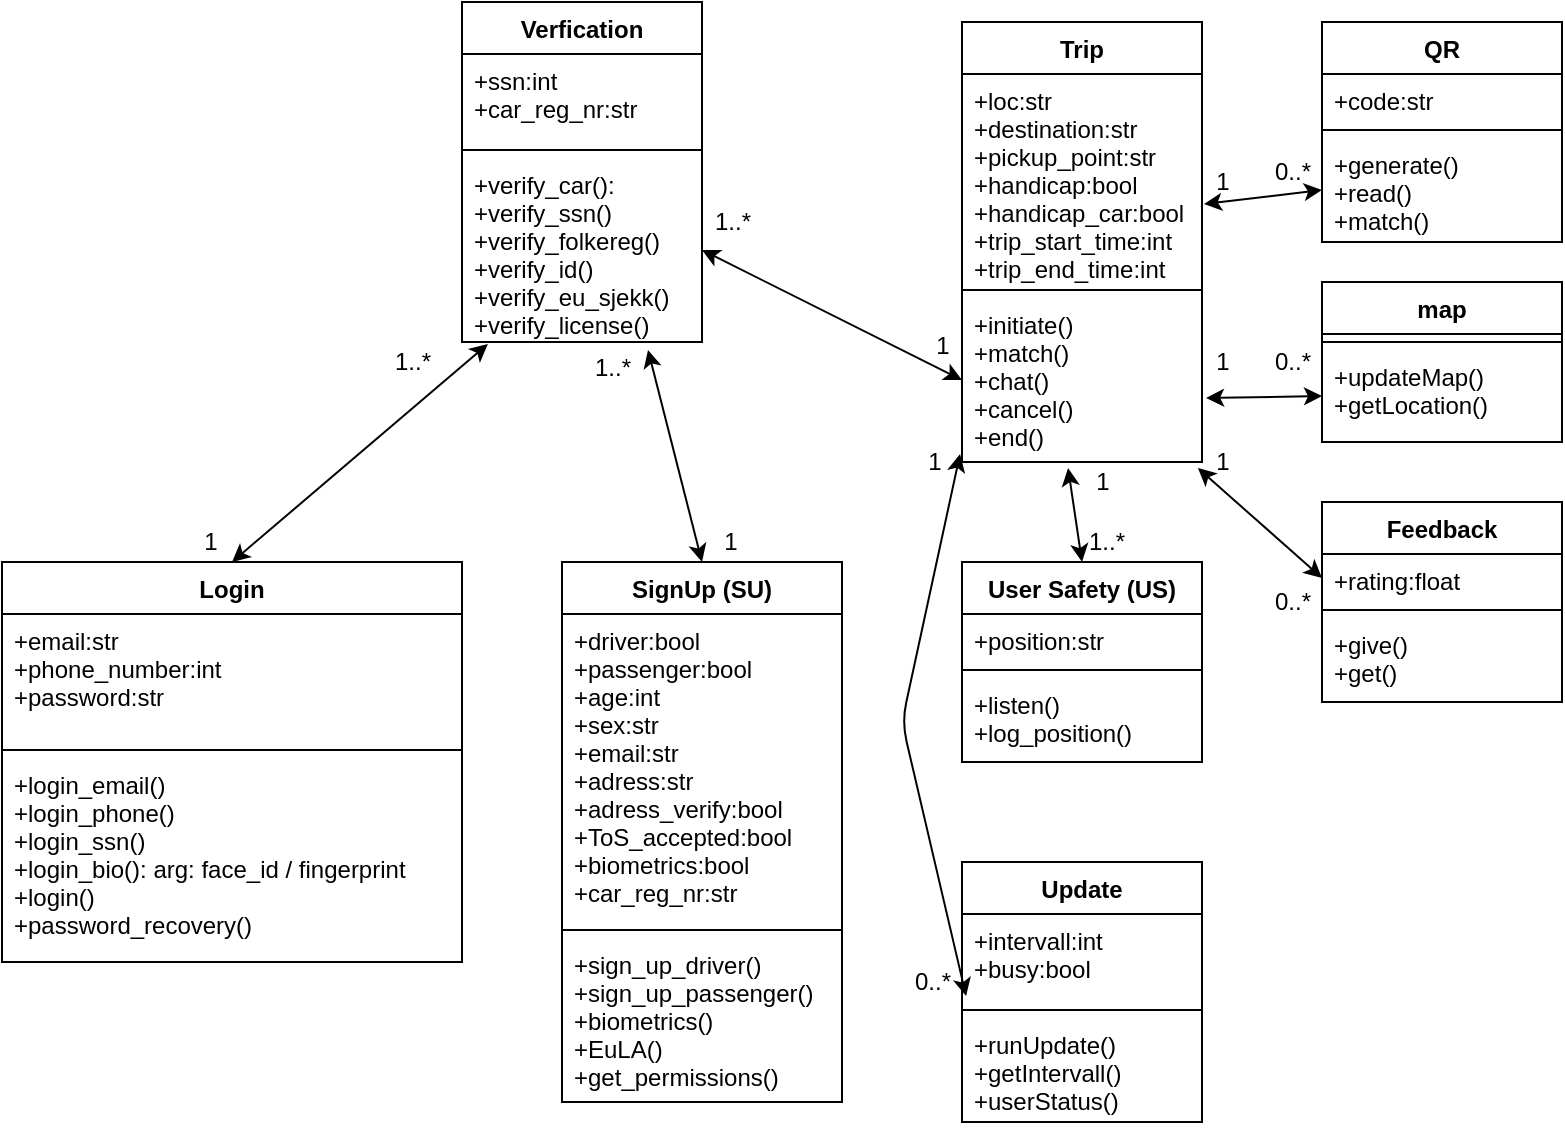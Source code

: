 <mxfile version="13.7.9" type="device"><diagram id="dTSs9rB_MVRPvEIsLSU6" name="Page-1"><mxGraphModel dx="1662" dy="862" grid="1" gridSize="10" guides="1" tooltips="1" connect="1" arrows="1" fold="1" page="1" pageScale="1" pageWidth="827" pageHeight="1169" math="0" shadow="0"><root><mxCell id="0"/><mxCell id="1" parent="0"/><mxCell id="wuQw7Txr3yvZod4FSW9X-1" value="Login" style="swimlane;fontStyle=1;align=center;verticalAlign=top;childLayout=stackLayout;horizontal=1;startSize=26;horizontalStack=0;resizeParent=1;resizeParentMax=0;resizeLast=0;collapsible=1;marginBottom=0;" vertex="1" parent="1"><mxGeometry x="40" y="360" width="230" height="200" as="geometry"/></mxCell><mxCell id="wuQw7Txr3yvZod4FSW9X-2" value="+email:str&#10;+phone_number:int&#10;+password:str&#10;" style="text;strokeColor=none;fillColor=none;align=left;verticalAlign=top;spacingLeft=4;spacingRight=4;overflow=hidden;rotatable=0;points=[[0,0.5],[1,0.5]];portConstraint=eastwest;" vertex="1" parent="wuQw7Txr3yvZod4FSW9X-1"><mxGeometry y="26" width="230" height="64" as="geometry"/></mxCell><mxCell id="wuQw7Txr3yvZod4FSW9X-3" value="" style="line;strokeWidth=1;fillColor=none;align=left;verticalAlign=middle;spacingTop=-1;spacingLeft=3;spacingRight=3;rotatable=0;labelPosition=right;points=[];portConstraint=eastwest;" vertex="1" parent="wuQw7Txr3yvZod4FSW9X-1"><mxGeometry y="90" width="230" height="8" as="geometry"/></mxCell><mxCell id="wuQw7Txr3yvZod4FSW9X-4" value="+login_email()&#10;+login_phone()&#10;+login_ssn()&#10;+login_bio(): arg: face_id / fingerprint&#10;+login() &#10;+password_recovery()&#10;" style="text;strokeColor=none;fillColor=none;align=left;verticalAlign=top;spacingLeft=4;spacingRight=4;overflow=hidden;rotatable=0;points=[[0,0.5],[1,0.5]];portConstraint=eastwest;" vertex="1" parent="wuQw7Txr3yvZod4FSW9X-1"><mxGeometry y="98" width="230" height="102" as="geometry"/></mxCell><mxCell id="wuQw7Txr3yvZod4FSW9X-5" value="SignUp (SU)" style="swimlane;fontStyle=1;align=center;verticalAlign=top;childLayout=stackLayout;horizontal=1;startSize=26;horizontalStack=0;resizeParent=1;resizeParentMax=0;resizeLast=0;collapsible=1;marginBottom=0;" vertex="1" parent="1"><mxGeometry x="320" y="360" width="140" height="270" as="geometry"/></mxCell><mxCell id="wuQw7Txr3yvZod4FSW9X-6" value="+driver:bool&#10;+passenger:bool&#10;+age:int&#10;+sex:str&#10;+email:str&#10;+adress:str&#10;+adress_verify:bool&#10;+ToS_accepted:bool&#10;+biometrics:bool&#10;+car_reg_nr:str" style="text;strokeColor=none;fillColor=none;align=left;verticalAlign=top;spacingLeft=4;spacingRight=4;overflow=hidden;rotatable=0;points=[[0,0.5],[1,0.5]];portConstraint=eastwest;" vertex="1" parent="wuQw7Txr3yvZod4FSW9X-5"><mxGeometry y="26" width="140" height="154" as="geometry"/></mxCell><mxCell id="wuQw7Txr3yvZod4FSW9X-7" value="" style="line;strokeWidth=1;fillColor=none;align=left;verticalAlign=middle;spacingTop=-1;spacingLeft=3;spacingRight=3;rotatable=0;labelPosition=right;points=[];portConstraint=eastwest;" vertex="1" parent="wuQw7Txr3yvZod4FSW9X-5"><mxGeometry y="180" width="140" height="8" as="geometry"/></mxCell><mxCell id="wuQw7Txr3yvZod4FSW9X-8" value="+sign_up_driver()&#10;+sign_up_passenger()&#10;+biometrics()&#10;+EuLA()&#10;+get_permissions()" style="text;strokeColor=none;fillColor=none;align=left;verticalAlign=top;spacingLeft=4;spacingRight=4;overflow=hidden;rotatable=0;points=[[0,0.5],[1,0.5]];portConstraint=eastwest;" vertex="1" parent="wuQw7Txr3yvZod4FSW9X-5"><mxGeometry y="188" width="140" height="82" as="geometry"/></mxCell><mxCell id="wuQw7Txr3yvZod4FSW9X-9" style="edgeStyle=orthogonalEdgeStyle;rounded=0;orthogonalLoop=1;jettySize=auto;html=1;exitX=1;exitY=0.5;exitDx=0;exitDy=0;" edge="1" parent="wuQw7Txr3yvZod4FSW9X-5" source="wuQw7Txr3yvZod4FSW9X-6" target="wuQw7Txr3yvZod4FSW9X-6"><mxGeometry relative="1" as="geometry"/></mxCell><mxCell id="wuQw7Txr3yvZod4FSW9X-30" value="Feedback" style="swimlane;fontStyle=1;align=center;verticalAlign=top;childLayout=stackLayout;horizontal=1;startSize=26;horizontalStack=0;resizeParent=1;resizeParentMax=0;resizeLast=0;collapsible=1;marginBottom=0;" vertex="1" parent="1"><mxGeometry x="700" y="330" width="120" height="100" as="geometry"/></mxCell><mxCell id="wuQw7Txr3yvZod4FSW9X-31" value="+rating:float" style="text;strokeColor=none;fillColor=none;align=left;verticalAlign=top;spacingLeft=4;spacingRight=4;overflow=hidden;rotatable=0;points=[[0,0.5],[1,0.5]];portConstraint=eastwest;" vertex="1" parent="wuQw7Txr3yvZod4FSW9X-30"><mxGeometry y="26" width="120" height="24" as="geometry"/></mxCell><mxCell id="wuQw7Txr3yvZod4FSW9X-32" value="" style="line;strokeWidth=1;fillColor=none;align=left;verticalAlign=middle;spacingTop=-1;spacingLeft=3;spacingRight=3;rotatable=0;labelPosition=right;points=[];portConstraint=eastwest;" vertex="1" parent="wuQw7Txr3yvZod4FSW9X-30"><mxGeometry y="50" width="120" height="8" as="geometry"/></mxCell><mxCell id="wuQw7Txr3yvZod4FSW9X-33" value="+give()&#10;+get()" style="text;strokeColor=none;fillColor=none;align=left;verticalAlign=top;spacingLeft=4;spacingRight=4;overflow=hidden;rotatable=0;points=[[0,0.5],[1,0.5]];portConstraint=eastwest;" vertex="1" parent="wuQw7Txr3yvZod4FSW9X-30"><mxGeometry y="58" width="120" height="42" as="geometry"/></mxCell><mxCell id="wuQw7Txr3yvZod4FSW9X-38" value="map" style="swimlane;fontStyle=1;align=center;verticalAlign=top;childLayout=stackLayout;horizontal=1;startSize=26;horizontalStack=0;resizeParent=1;resizeParentMax=0;resizeLast=0;collapsible=1;marginBottom=0;" vertex="1" parent="1"><mxGeometry x="700" y="220" width="120" height="80" as="geometry"/></mxCell><mxCell id="wuQw7Txr3yvZod4FSW9X-40" value="" style="line;strokeWidth=1;fillColor=none;align=left;verticalAlign=middle;spacingTop=-1;spacingLeft=3;spacingRight=3;rotatable=0;labelPosition=right;points=[];portConstraint=eastwest;" vertex="1" parent="wuQw7Txr3yvZod4FSW9X-38"><mxGeometry y="26" width="120" height="8" as="geometry"/></mxCell><mxCell id="wuQw7Txr3yvZod4FSW9X-41" value="+updateMap()&#10;+getLocation()" style="text;strokeColor=none;fillColor=none;align=left;verticalAlign=top;spacingLeft=4;spacingRight=4;overflow=hidden;rotatable=0;points=[[0,0.5],[1,0.5]];portConstraint=eastwest;" vertex="1" parent="wuQw7Txr3yvZod4FSW9X-38"><mxGeometry y="34" width="120" height="46" as="geometry"/></mxCell><mxCell id="wuQw7Txr3yvZod4FSW9X-42" value="QR" style="swimlane;fontStyle=1;align=center;verticalAlign=top;childLayout=stackLayout;horizontal=1;startSize=26;horizontalStack=0;resizeParent=1;resizeParentMax=0;resizeLast=0;collapsible=1;marginBottom=0;" vertex="1" parent="1"><mxGeometry x="700" y="90" width="120" height="110" as="geometry"/></mxCell><mxCell id="wuQw7Txr3yvZod4FSW9X-43" value="+code:str" style="text;strokeColor=none;fillColor=none;align=left;verticalAlign=top;spacingLeft=4;spacingRight=4;overflow=hidden;rotatable=0;points=[[0,0.5],[1,0.5]];portConstraint=eastwest;" vertex="1" parent="wuQw7Txr3yvZod4FSW9X-42"><mxGeometry y="26" width="120" height="24" as="geometry"/></mxCell><mxCell id="wuQw7Txr3yvZod4FSW9X-44" value="" style="line;strokeWidth=1;fillColor=none;align=left;verticalAlign=middle;spacingTop=-1;spacingLeft=3;spacingRight=3;rotatable=0;labelPosition=right;points=[];portConstraint=eastwest;" vertex="1" parent="wuQw7Txr3yvZod4FSW9X-42"><mxGeometry y="50" width="120" height="8" as="geometry"/></mxCell><mxCell id="wuQw7Txr3yvZod4FSW9X-45" value="+generate()&#10;+read()&#10;+match()" style="text;strokeColor=none;fillColor=none;align=left;verticalAlign=top;spacingLeft=4;spacingRight=4;overflow=hidden;rotatable=0;points=[[0,0.5],[1,0.5]];portConstraint=eastwest;" vertex="1" parent="wuQw7Txr3yvZod4FSW9X-42"><mxGeometry y="58" width="120" height="52" as="geometry"/></mxCell><mxCell id="wuQw7Txr3yvZod4FSW9X-26" value="Trip" style="swimlane;fontStyle=1;align=center;verticalAlign=top;childLayout=stackLayout;horizontal=1;startSize=26;horizontalStack=0;resizeParent=1;resizeParentMax=0;resizeLast=0;collapsible=1;marginBottom=0;" vertex="1" parent="1"><mxGeometry x="520" y="90" width="120" height="220" as="geometry"/></mxCell><mxCell id="wuQw7Txr3yvZod4FSW9X-27" value="+loc:str&#10;+destination:str&#10;+pickup_point:str&#10;+handicap:bool&#10;+handicap_car:bool&#10;+trip_start_time:int&#10;+trip_end_time:int" style="text;strokeColor=none;fillColor=none;align=left;verticalAlign=top;spacingLeft=4;spacingRight=4;overflow=hidden;rotatable=0;points=[[0,0.5],[1,0.5]];portConstraint=eastwest;" vertex="1" parent="wuQw7Txr3yvZod4FSW9X-26"><mxGeometry y="26" width="120" height="104" as="geometry"/></mxCell><mxCell id="wuQw7Txr3yvZod4FSW9X-28" value="" style="line;strokeWidth=1;fillColor=none;align=left;verticalAlign=middle;spacingTop=-1;spacingLeft=3;spacingRight=3;rotatable=0;labelPosition=right;points=[];portConstraint=eastwest;" vertex="1" parent="wuQw7Txr3yvZod4FSW9X-26"><mxGeometry y="130" width="120" height="8" as="geometry"/></mxCell><mxCell id="wuQw7Txr3yvZod4FSW9X-29" value="+initiate()&#10;+match()&#10;+chat()&#10;+cancel()&#10;+end()" style="text;strokeColor=none;fillColor=none;align=left;verticalAlign=top;spacingLeft=4;spacingRight=4;overflow=hidden;rotatable=0;points=[[0,0.5],[1,0.5]];portConstraint=eastwest;" vertex="1" parent="wuQw7Txr3yvZod4FSW9X-26"><mxGeometry y="138" width="120" height="82" as="geometry"/></mxCell><mxCell id="wuQw7Txr3yvZod4FSW9X-46" value="User Safety (US)" style="swimlane;fontStyle=1;align=center;verticalAlign=top;childLayout=stackLayout;horizontal=1;startSize=26;horizontalStack=0;resizeParent=1;resizeParentMax=0;resizeLast=0;collapsible=1;marginBottom=0;" vertex="1" parent="1"><mxGeometry x="520" y="360" width="120" height="100" as="geometry"/></mxCell><mxCell id="wuQw7Txr3yvZod4FSW9X-47" value="+position:str" style="text;strokeColor=none;fillColor=none;align=left;verticalAlign=top;spacingLeft=4;spacingRight=4;overflow=hidden;rotatable=0;points=[[0,0.5],[1,0.5]];portConstraint=eastwest;" vertex="1" parent="wuQw7Txr3yvZod4FSW9X-46"><mxGeometry y="26" width="120" height="24" as="geometry"/></mxCell><mxCell id="wuQw7Txr3yvZod4FSW9X-48" value="" style="line;strokeWidth=1;fillColor=none;align=left;verticalAlign=middle;spacingTop=-1;spacingLeft=3;spacingRight=3;rotatable=0;labelPosition=right;points=[];portConstraint=eastwest;" vertex="1" parent="wuQw7Txr3yvZod4FSW9X-46"><mxGeometry y="50" width="120" height="8" as="geometry"/></mxCell><mxCell id="wuQw7Txr3yvZod4FSW9X-49" value="+listen()&#10;+log_position()" style="text;strokeColor=none;fillColor=none;align=left;verticalAlign=top;spacingLeft=4;spacingRight=4;overflow=hidden;rotatable=0;points=[[0,0.5],[1,0.5]];portConstraint=eastwest;" vertex="1" parent="wuQw7Txr3yvZod4FSW9X-46"><mxGeometry y="58" width="120" height="42" as="geometry"/></mxCell><mxCell id="wuQw7Txr3yvZod4FSW9X-10" value="Verfication" style="swimlane;fontStyle=1;align=center;verticalAlign=top;childLayout=stackLayout;horizontal=1;startSize=26;horizontalStack=0;resizeParent=1;resizeParentMax=0;resizeLast=0;collapsible=1;marginBottom=0;" vertex="1" parent="1"><mxGeometry x="270" y="80" width="120" height="170" as="geometry"/></mxCell><mxCell id="wuQw7Txr3yvZod4FSW9X-11" value="+ssn:int&#10;+car_reg_nr:str&#10;" style="text;strokeColor=none;fillColor=none;align=left;verticalAlign=top;spacingLeft=4;spacingRight=4;overflow=hidden;rotatable=0;points=[[0,0.5],[1,0.5]];portConstraint=eastwest;" vertex="1" parent="wuQw7Txr3yvZod4FSW9X-10"><mxGeometry y="26" width="120" height="44" as="geometry"/></mxCell><mxCell id="wuQw7Txr3yvZod4FSW9X-12" value="" style="line;strokeWidth=1;fillColor=none;align=left;verticalAlign=middle;spacingTop=-1;spacingLeft=3;spacingRight=3;rotatable=0;labelPosition=right;points=[];portConstraint=eastwest;" vertex="1" parent="wuQw7Txr3yvZod4FSW9X-10"><mxGeometry y="70" width="120" height="8" as="geometry"/></mxCell><mxCell id="wuQw7Txr3yvZod4FSW9X-13" value="+verify_car():&#10;+verify_ssn()&#10;+verify_folkereg()&#10;+verify_id()&#10;+verify_eu_sjekk()&#10;+verify_license()&#10;" style="text;strokeColor=none;fillColor=none;align=left;verticalAlign=top;spacingLeft=4;spacingRight=4;overflow=hidden;rotatable=0;points=[[0,0.5],[1,0.5]];portConstraint=eastwest;" vertex="1" parent="wuQw7Txr3yvZod4FSW9X-10"><mxGeometry y="78" width="120" height="92" as="geometry"/></mxCell><mxCell id="wuQw7Txr3yvZod4FSW9X-50" value="" style="endArrow=classic;startArrow=classic;html=1;exitX=1;exitY=0.5;exitDx=0;exitDy=0;entryX=0;entryY=0.5;entryDx=0;entryDy=0;" edge="1" parent="1" source="wuQw7Txr3yvZod4FSW9X-13" target="wuQw7Txr3yvZod4FSW9X-29"><mxGeometry width="50" height="50" relative="1" as="geometry"><mxPoint x="430" y="300" as="sourcePoint"/><mxPoint x="480" y="250" as="targetPoint"/></mxGeometry></mxCell><mxCell id="wuQw7Txr3yvZod4FSW9X-51" value="" style="endArrow=classic;startArrow=classic;html=1;exitX=0.5;exitY=0;exitDx=0;exitDy=0;entryX=0.775;entryY=1.043;entryDx=0;entryDy=0;entryPerimeter=0;" edge="1" parent="1" source="wuQw7Txr3yvZod4FSW9X-5" target="wuQw7Txr3yvZod4FSW9X-13"><mxGeometry width="50" height="50" relative="1" as="geometry"><mxPoint x="440" y="310" as="sourcePoint"/><mxPoint x="490" y="260" as="targetPoint"/></mxGeometry></mxCell><mxCell id="wuQw7Txr3yvZod4FSW9X-52" value="" style="endArrow=classic;startArrow=classic;html=1;exitX=0.5;exitY=0;exitDx=0;exitDy=0;entryX=0.108;entryY=1.011;entryDx=0;entryDy=0;entryPerimeter=0;" edge="1" parent="1" source="wuQw7Txr3yvZod4FSW9X-1" target="wuQw7Txr3yvZod4FSW9X-13"><mxGeometry width="50" height="50" relative="1" as="geometry"><mxPoint x="450" y="320" as="sourcePoint"/><mxPoint x="500" y="270" as="targetPoint"/></mxGeometry></mxCell><mxCell id="wuQw7Txr3yvZod4FSW9X-53" value="" style="endArrow=classic;startArrow=classic;html=1;entryX=0;entryY=0.5;entryDx=0;entryDy=0;exitX=1.008;exitY=0.625;exitDx=0;exitDy=0;exitPerimeter=0;" edge="1" parent="1" source="wuQw7Txr3yvZod4FSW9X-27" target="wuQw7Txr3yvZod4FSW9X-45"><mxGeometry width="50" height="50" relative="1" as="geometry"><mxPoint x="460" y="330" as="sourcePoint"/><mxPoint x="510" y="280" as="targetPoint"/></mxGeometry></mxCell><mxCell id="wuQw7Txr3yvZod4FSW9X-54" value="" style="endArrow=classic;startArrow=classic;html=1;entryX=0;entryY=0.5;entryDx=0;entryDy=0;exitX=1.017;exitY=0.61;exitDx=0;exitDy=0;exitPerimeter=0;" edge="1" parent="1" source="wuQw7Txr3yvZod4FSW9X-29" target="wuQw7Txr3yvZod4FSW9X-41"><mxGeometry width="50" height="50" relative="1" as="geometry"><mxPoint x="470" y="340" as="sourcePoint"/><mxPoint x="520" y="290" as="targetPoint"/></mxGeometry></mxCell><mxCell id="wuQw7Txr3yvZod4FSW9X-55" value="" style="endArrow=classic;startArrow=classic;html=1;entryX=0;entryY=0.5;entryDx=0;entryDy=0;exitX=0.983;exitY=1.037;exitDx=0;exitDy=0;exitPerimeter=0;" edge="1" parent="1" source="wuQw7Txr3yvZod4FSW9X-29" target="wuQw7Txr3yvZod4FSW9X-31"><mxGeometry width="50" height="50" relative="1" as="geometry"><mxPoint x="480" y="350" as="sourcePoint"/><mxPoint x="530" y="300" as="targetPoint"/></mxGeometry></mxCell><mxCell id="wuQw7Txr3yvZod4FSW9X-56" value="" style="endArrow=classic;startArrow=classic;html=1;entryX=0.442;entryY=1.037;entryDx=0;entryDy=0;entryPerimeter=0;exitX=0.5;exitY=0;exitDx=0;exitDy=0;" edge="1" parent="1" source="wuQw7Txr3yvZod4FSW9X-46" target="wuQw7Txr3yvZod4FSW9X-29"><mxGeometry width="50" height="50" relative="1" as="geometry"><mxPoint x="490" y="360" as="sourcePoint"/><mxPoint x="540" y="310" as="targetPoint"/></mxGeometry></mxCell><mxCell id="wuQw7Txr3yvZod4FSW9X-57" value="1" style="text;html=1;align=center;verticalAlign=middle;resizable=0;points=[];autosize=1;" vertex="1" parent="1"><mxGeometry x="134" y="340" width="20" height="20" as="geometry"/></mxCell><mxCell id="wuQw7Txr3yvZod4FSW9X-58" value="1..*" style="text;html=1;align=center;verticalAlign=middle;resizable=0;points=[];autosize=1;" vertex="1" parent="1"><mxGeometry x="230" y="250" width="30" height="20" as="geometry"/></mxCell><mxCell id="wuQw7Txr3yvZod4FSW9X-59" value="1" style="text;html=1;align=center;verticalAlign=middle;resizable=0;points=[];autosize=1;" vertex="1" parent="1"><mxGeometry x="394" y="340" width="20" height="20" as="geometry"/></mxCell><mxCell id="wuQw7Txr3yvZod4FSW9X-60" value="1..*" style="text;html=1;align=center;verticalAlign=middle;resizable=0;points=[];autosize=1;" vertex="1" parent="1"><mxGeometry x="330" y="253" width="30" height="20" as="geometry"/></mxCell><mxCell id="wuQw7Txr3yvZod4FSW9X-61" value="1..*" style="text;html=1;align=center;verticalAlign=middle;resizable=0;points=[];autosize=1;" vertex="1" parent="1"><mxGeometry x="390" y="180" width="30" height="20" as="geometry"/></mxCell><mxCell id="wuQw7Txr3yvZod4FSW9X-62" value="1" style="text;html=1;align=center;verticalAlign=middle;resizable=0;points=[];autosize=1;" vertex="1" parent="1"><mxGeometry x="500" y="242" width="20" height="20" as="geometry"/></mxCell><mxCell id="wuQw7Txr3yvZod4FSW9X-63" value="1" style="text;html=1;align=center;verticalAlign=middle;resizable=0;points=[];autosize=1;rotation=0;" vertex="1" parent="1"><mxGeometry x="640" y="160" width="20" height="20" as="geometry"/></mxCell><mxCell id="wuQw7Txr3yvZod4FSW9X-64" value="0..*" style="text;html=1;align=center;verticalAlign=middle;resizable=0;points=[];autosize=1;" vertex="1" parent="1"><mxGeometry x="670" y="155" width="30" height="20" as="geometry"/></mxCell><mxCell id="wuQw7Txr3yvZod4FSW9X-65" value="1" style="text;html=1;align=center;verticalAlign=middle;resizable=0;points=[];autosize=1;rotation=0;" vertex="1" parent="1"><mxGeometry x="640" y="250" width="20" height="20" as="geometry"/></mxCell><mxCell id="wuQw7Txr3yvZod4FSW9X-66" value="0..*" style="text;html=1;align=center;verticalAlign=middle;resizable=0;points=[];autosize=1;" vertex="1" parent="1"><mxGeometry x="670" y="250" width="30" height="20" as="geometry"/></mxCell><mxCell id="wuQw7Txr3yvZod4FSW9X-67" value="1" style="text;html=1;align=center;verticalAlign=middle;resizable=0;points=[];autosize=1;rotation=0;" vertex="1" parent="1"><mxGeometry x="640" y="300" width="20" height="20" as="geometry"/></mxCell><mxCell id="wuQw7Txr3yvZod4FSW9X-68" value="0..*" style="text;html=1;align=center;verticalAlign=middle;resizable=0;points=[];autosize=1;" vertex="1" parent="1"><mxGeometry x="670" y="370" width="30" height="20" as="geometry"/></mxCell><mxCell id="wuQw7Txr3yvZod4FSW9X-69" value="1" style="text;html=1;align=center;verticalAlign=middle;resizable=0;points=[];autosize=1;" vertex="1" parent="1"><mxGeometry x="580" y="310" width="20" height="20" as="geometry"/></mxCell><mxCell id="wuQw7Txr3yvZod4FSW9X-70" value="1..*" style="text;html=1;align=center;verticalAlign=middle;resizable=0;points=[];autosize=1;" vertex="1" parent="1"><mxGeometry x="577" y="340" width="30" height="20" as="geometry"/></mxCell><mxCell id="wuQw7Txr3yvZod4FSW9X-34" value="Update" style="swimlane;fontStyle=1;align=center;verticalAlign=top;childLayout=stackLayout;horizontal=1;startSize=26;horizontalStack=0;resizeParent=1;resizeParentMax=0;resizeLast=0;collapsible=1;marginBottom=0;" vertex="1" parent="1"><mxGeometry x="520" y="510" width="120" height="130" as="geometry"/></mxCell><mxCell id="wuQw7Txr3yvZod4FSW9X-35" value="+intervall:int&#10;+busy:bool" style="text;strokeColor=none;fillColor=none;align=left;verticalAlign=top;spacingLeft=4;spacingRight=4;overflow=hidden;rotatable=0;points=[[0,0.5],[1,0.5]];portConstraint=eastwest;" vertex="1" parent="wuQw7Txr3yvZod4FSW9X-34"><mxGeometry y="26" width="120" height="44" as="geometry"/></mxCell><mxCell id="wuQw7Txr3yvZod4FSW9X-36" value="" style="line;strokeWidth=1;fillColor=none;align=left;verticalAlign=middle;spacingTop=-1;spacingLeft=3;spacingRight=3;rotatable=0;labelPosition=right;points=[];portConstraint=eastwest;" vertex="1" parent="wuQw7Txr3yvZod4FSW9X-34"><mxGeometry y="70" width="120" height="8" as="geometry"/></mxCell><mxCell id="wuQw7Txr3yvZod4FSW9X-37" value="+runUpdate()&#10;+getIntervall()&#10;+userStatus()" style="text;strokeColor=none;fillColor=none;align=left;verticalAlign=top;spacingLeft=4;spacingRight=4;overflow=hidden;rotatable=0;points=[[0,0.5],[1,0.5]];portConstraint=eastwest;" vertex="1" parent="wuQw7Txr3yvZod4FSW9X-34"><mxGeometry y="78" width="120" height="52" as="geometry"/></mxCell><mxCell id="wuQw7Txr3yvZod4FSW9X-71" value="" style="endArrow=classic;startArrow=classic;html=1;exitX=0.017;exitY=0.932;exitDx=0;exitDy=0;exitPerimeter=0;entryX=-0.008;entryY=0.951;entryDx=0;entryDy=0;entryPerimeter=0;" edge="1" parent="1" source="wuQw7Txr3yvZod4FSW9X-35" target="wuQw7Txr3yvZod4FSW9X-29"><mxGeometry width="50" height="50" relative="1" as="geometry"><mxPoint x="700" y="620" as="sourcePoint"/><mxPoint x="750" y="570" as="targetPoint"/><Array as="points"><mxPoint x="490" y="440"/></Array></mxGeometry></mxCell><mxCell id="wuQw7Txr3yvZod4FSW9X-72" value="0..*" style="text;html=1;align=center;verticalAlign=middle;resizable=0;points=[];autosize=1;" vertex="1" parent="1"><mxGeometry x="490" y="560" width="30" height="20" as="geometry"/></mxCell><mxCell id="wuQw7Txr3yvZod4FSW9X-73" value="1" style="text;html=1;align=center;verticalAlign=middle;resizable=0;points=[];autosize=1;" vertex="1" parent="1"><mxGeometry x="496" y="300" width="20" height="20" as="geometry"/></mxCell></root></mxGraphModel></diagram></mxfile>